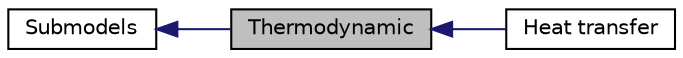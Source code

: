 digraph "Thermodynamic"
{
  bgcolor="transparent";
  edge [fontname="Helvetica",fontsize="10",labelfontname="Helvetica",labelfontsize="10"];
  node [fontname="Helvetica",fontsize="10",shape=record];
  rankdir=LR;
  Node0 [label="Thermodynamic",height=0.2,width=0.4,color="black", fillcolor="grey75", style="filled" fontcolor="black"];
  Node2 [label="Heat transfer",height=0.2,width=0.4,color="black",URL="$group__grpLagrangianIntermediateHeatTransferSubModels.html"];
  Node1 [label="Submodels",height=0.2,width=0.4,color="black",URL="$group__grpLagrangianIntermediateSubModels.html"];
  Node1->Node0 [shape=plaintext, color="midnightblue", dir="back", style="solid"];
  Node0->Node2 [shape=plaintext, color="midnightblue", dir="back", style="solid"];
}

